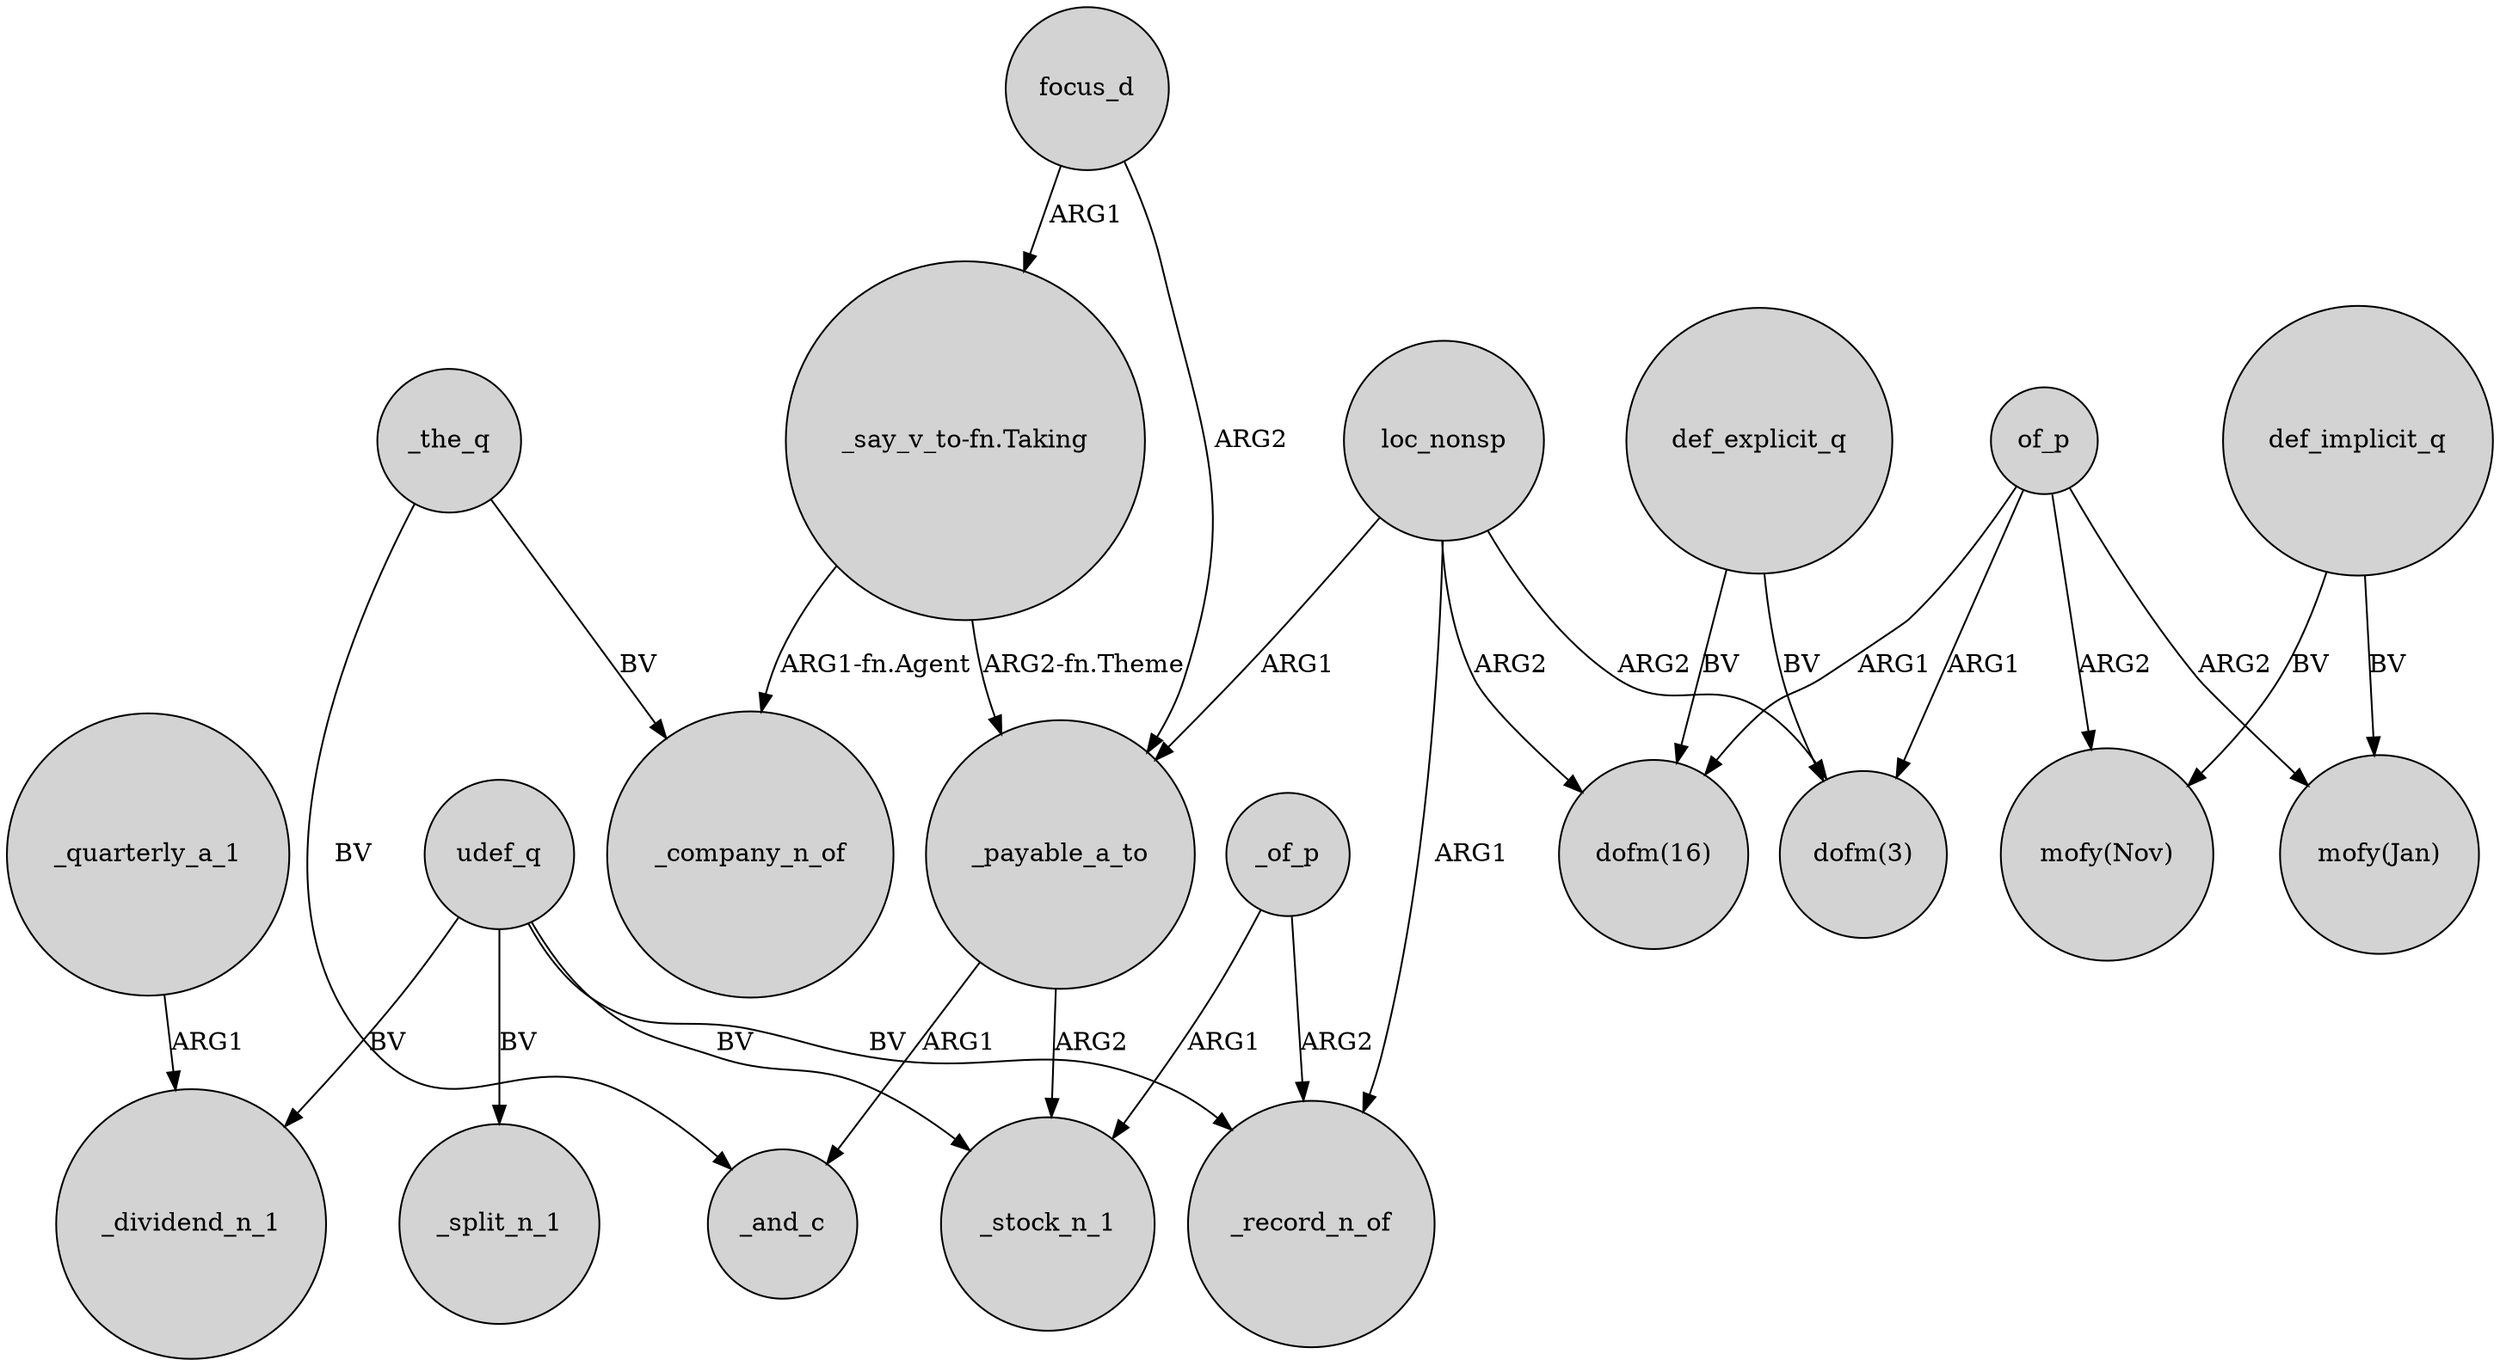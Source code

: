 digraph {
	node [shape=circle style=filled]
	udef_q -> _dividend_n_1 [label=BV]
	udef_q -> _record_n_of [label=BV]
	_payable_a_to -> _stock_n_1 [label=ARG2]
	of_p -> "mofy(Nov)" [label=ARG2]
	focus_d -> "_say_v_to-fn.Taking" [label=ARG1]
	_the_q -> _and_c [label=BV]
	of_p -> "mofy(Jan)" [label=ARG2]
	of_p -> "dofm(16)" [label=ARG1]
	loc_nonsp -> "dofm(3)" [label=ARG2]
	"_say_v_to-fn.Taking" -> _company_n_of [label="ARG1-fn.Agent"]
	focus_d -> _payable_a_to [label=ARG2]
	_of_p -> _record_n_of [label=ARG2]
	udef_q -> _split_n_1 [label=BV]
	_payable_a_to -> _and_c [label=ARG1]
	udef_q -> _stock_n_1 [label=BV]
	_quarterly_a_1 -> _dividend_n_1 [label=ARG1]
	def_explicit_q -> "dofm(16)" [label=BV]
	loc_nonsp -> _payable_a_to [label=ARG1]
	def_explicit_q -> "dofm(3)" [label=BV]
	"_say_v_to-fn.Taking" -> _payable_a_to [label="ARG2-fn.Theme"]
	of_p -> "dofm(3)" [label=ARG1]
	loc_nonsp -> "dofm(16)" [label=ARG2]
	_of_p -> _stock_n_1 [label=ARG1]
	def_implicit_q -> "mofy(Nov)" [label=BV]
	def_implicit_q -> "mofy(Jan)" [label=BV]
	_the_q -> _company_n_of [label=BV]
	loc_nonsp -> _record_n_of [label=ARG1]
}

